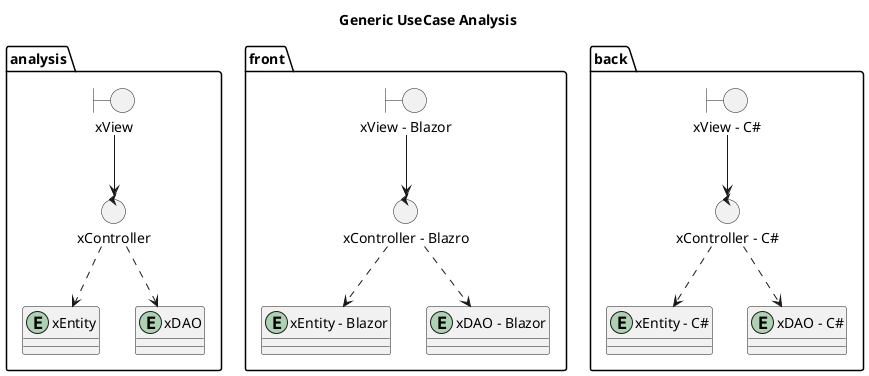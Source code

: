 @startuml
allow_mixing
title Generic UseCase Analysis

namespace analysis {
    boundary xView
    control xController
    entity xEntity
    entity xDAO

    xView --> xController
    xController ..> xEntity
    xController ..> xDAO
}

namespace front{
    boundary "xView - Blazor" as xViewF
    boundary "xView - Blazor" as xViewF
    control "xController - Blazro" as xControllerF
    entity "xEntity - Blazor" as xEntity
    entity "xDAO - Blazor" as xDAO

    xViewF --> xControllerF
    xControllerF ..> xEntity
    xControllerF ..> xDAO
}

namespace back{
    boundary "xView - C#" as xViewB
    control "xController - C#" as xControllerB
    entity "xEntity - C#" as xEntity
    entity "xDAO - C#" as xDAO

    xViewB --> xControllerB
    xControllerB ..> xEntity
    xControllerB ..> xDAO
}
@enduml